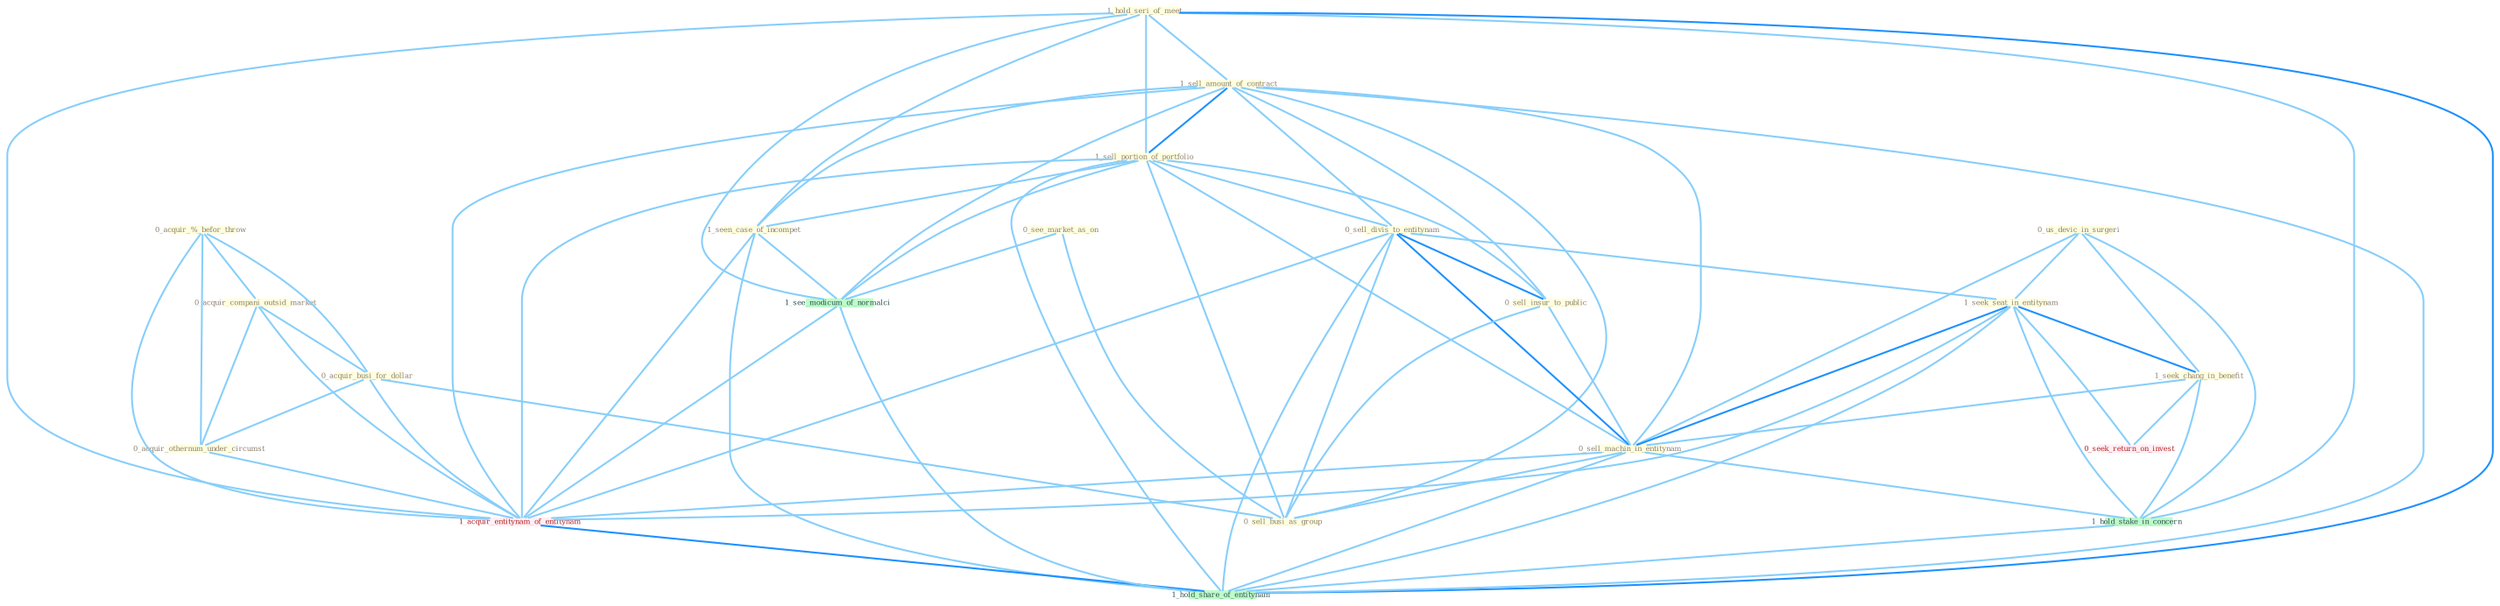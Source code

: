 Graph G{ 
    node
    [shape=polygon,style=filled,width=.5,height=.06,color="#BDFCC9",fixedsize=true,fontsize=4,
    fontcolor="#2f4f4f"];
    {node
    [color="#ffffe0", fontcolor="#8b7d6b"] "1_hold_seri_of_meet " "0_us_devic_in_surgeri " "0_see_market_as_on " "1_sell_amount_of_contract " "1_sell_portion_of_portfolio " "0_acquir_%_befor_throw " "0_acquir_compani_outsid_market " "0_sell_divis_to_entitynam " "1_seen_case_of_incompet " "1_seek_seat_in_entitynam " "1_seek_chang_in_benefit " "0_acquir_busi_for_dollar " "0_sell_insur_to_public " "0_sell_machin_in_entitynam " "0_sell_busi_as_group " "0_acquir_othernum_under_circumst "}
{node [color="#fff0f5", fontcolor="#b22222"] "0_seek_return_on_invest " "1_acquir_entitynam_of_entitynam "}
edge [color="#B0E2FF"];

	"1_hold_seri_of_meet " -- "1_sell_amount_of_contract " [w="1", color="#87cefa" ];
	"1_hold_seri_of_meet " -- "1_sell_portion_of_portfolio " [w="1", color="#87cefa" ];
	"1_hold_seri_of_meet " -- "1_seen_case_of_incompet " [w="1", color="#87cefa" ];
	"1_hold_seri_of_meet " -- "1_hold_stake_in_concern " [w="1", color="#87cefa" ];
	"1_hold_seri_of_meet " -- "1_see_modicum_of_normalci " [w="1", color="#87cefa" ];
	"1_hold_seri_of_meet " -- "1_acquir_entitynam_of_entitynam " [w="1", color="#87cefa" ];
	"1_hold_seri_of_meet " -- "1_hold_share_of_entitynam " [w="2", color="#1e90ff" , len=0.8];
	"0_us_devic_in_surgeri " -- "1_seek_seat_in_entitynam " [w="1", color="#87cefa" ];
	"0_us_devic_in_surgeri " -- "1_seek_chang_in_benefit " [w="1", color="#87cefa" ];
	"0_us_devic_in_surgeri " -- "0_sell_machin_in_entitynam " [w="1", color="#87cefa" ];
	"0_us_devic_in_surgeri " -- "1_hold_stake_in_concern " [w="1", color="#87cefa" ];
	"0_see_market_as_on " -- "0_sell_busi_as_group " [w="1", color="#87cefa" ];
	"0_see_market_as_on " -- "1_see_modicum_of_normalci " [w="1", color="#87cefa" ];
	"1_sell_amount_of_contract " -- "1_sell_portion_of_portfolio " [w="2", color="#1e90ff" , len=0.8];
	"1_sell_amount_of_contract " -- "0_sell_divis_to_entitynam " [w="1", color="#87cefa" ];
	"1_sell_amount_of_contract " -- "1_seen_case_of_incompet " [w="1", color="#87cefa" ];
	"1_sell_amount_of_contract " -- "0_sell_insur_to_public " [w="1", color="#87cefa" ];
	"1_sell_amount_of_contract " -- "0_sell_machin_in_entitynam " [w="1", color="#87cefa" ];
	"1_sell_amount_of_contract " -- "0_sell_busi_as_group " [w="1", color="#87cefa" ];
	"1_sell_amount_of_contract " -- "1_see_modicum_of_normalci " [w="1", color="#87cefa" ];
	"1_sell_amount_of_contract " -- "1_acquir_entitynam_of_entitynam " [w="1", color="#87cefa" ];
	"1_sell_amount_of_contract " -- "1_hold_share_of_entitynam " [w="1", color="#87cefa" ];
	"1_sell_portion_of_portfolio " -- "0_sell_divis_to_entitynam " [w="1", color="#87cefa" ];
	"1_sell_portion_of_portfolio " -- "1_seen_case_of_incompet " [w="1", color="#87cefa" ];
	"1_sell_portion_of_portfolio " -- "0_sell_insur_to_public " [w="1", color="#87cefa" ];
	"1_sell_portion_of_portfolio " -- "0_sell_machin_in_entitynam " [w="1", color="#87cefa" ];
	"1_sell_portion_of_portfolio " -- "0_sell_busi_as_group " [w="1", color="#87cefa" ];
	"1_sell_portion_of_portfolio " -- "1_see_modicum_of_normalci " [w="1", color="#87cefa" ];
	"1_sell_portion_of_portfolio " -- "1_acquir_entitynam_of_entitynam " [w="1", color="#87cefa" ];
	"1_sell_portion_of_portfolio " -- "1_hold_share_of_entitynam " [w="1", color="#87cefa" ];
	"0_acquir_%_befor_throw " -- "0_acquir_compani_outsid_market " [w="1", color="#87cefa" ];
	"0_acquir_%_befor_throw " -- "0_acquir_busi_for_dollar " [w="1", color="#87cefa" ];
	"0_acquir_%_befor_throw " -- "0_acquir_othernum_under_circumst " [w="1", color="#87cefa" ];
	"0_acquir_%_befor_throw " -- "1_acquir_entitynam_of_entitynam " [w="1", color="#87cefa" ];
	"0_acquir_compani_outsid_market " -- "0_acquir_busi_for_dollar " [w="1", color="#87cefa" ];
	"0_acquir_compani_outsid_market " -- "0_acquir_othernum_under_circumst " [w="1", color="#87cefa" ];
	"0_acquir_compani_outsid_market " -- "1_acquir_entitynam_of_entitynam " [w="1", color="#87cefa" ];
	"0_sell_divis_to_entitynam " -- "1_seek_seat_in_entitynam " [w="1", color="#87cefa" ];
	"0_sell_divis_to_entitynam " -- "0_sell_insur_to_public " [w="2", color="#1e90ff" , len=0.8];
	"0_sell_divis_to_entitynam " -- "0_sell_machin_in_entitynam " [w="2", color="#1e90ff" , len=0.8];
	"0_sell_divis_to_entitynam " -- "0_sell_busi_as_group " [w="1", color="#87cefa" ];
	"0_sell_divis_to_entitynam " -- "1_acquir_entitynam_of_entitynam " [w="1", color="#87cefa" ];
	"0_sell_divis_to_entitynam " -- "1_hold_share_of_entitynam " [w="1", color="#87cefa" ];
	"1_seen_case_of_incompet " -- "1_see_modicum_of_normalci " [w="1", color="#87cefa" ];
	"1_seen_case_of_incompet " -- "1_acquir_entitynam_of_entitynam " [w="1", color="#87cefa" ];
	"1_seen_case_of_incompet " -- "1_hold_share_of_entitynam " [w="1", color="#87cefa" ];
	"1_seek_seat_in_entitynam " -- "1_seek_chang_in_benefit " [w="2", color="#1e90ff" , len=0.8];
	"1_seek_seat_in_entitynam " -- "0_sell_machin_in_entitynam " [w="2", color="#1e90ff" , len=0.8];
	"1_seek_seat_in_entitynam " -- "1_hold_stake_in_concern " [w="1", color="#87cefa" ];
	"1_seek_seat_in_entitynam " -- "0_seek_return_on_invest " [w="1", color="#87cefa" ];
	"1_seek_seat_in_entitynam " -- "1_acquir_entitynam_of_entitynam " [w="1", color="#87cefa" ];
	"1_seek_seat_in_entitynam " -- "1_hold_share_of_entitynam " [w="1", color="#87cefa" ];
	"1_seek_chang_in_benefit " -- "0_sell_machin_in_entitynam " [w="1", color="#87cefa" ];
	"1_seek_chang_in_benefit " -- "1_hold_stake_in_concern " [w="1", color="#87cefa" ];
	"1_seek_chang_in_benefit " -- "0_seek_return_on_invest " [w="1", color="#87cefa" ];
	"0_acquir_busi_for_dollar " -- "0_sell_busi_as_group " [w="1", color="#87cefa" ];
	"0_acquir_busi_for_dollar " -- "0_acquir_othernum_under_circumst " [w="1", color="#87cefa" ];
	"0_acquir_busi_for_dollar " -- "1_acquir_entitynam_of_entitynam " [w="1", color="#87cefa" ];
	"0_sell_insur_to_public " -- "0_sell_machin_in_entitynam " [w="1", color="#87cefa" ];
	"0_sell_insur_to_public " -- "0_sell_busi_as_group " [w="1", color="#87cefa" ];
	"0_sell_machin_in_entitynam " -- "0_sell_busi_as_group " [w="1", color="#87cefa" ];
	"0_sell_machin_in_entitynam " -- "1_hold_stake_in_concern " [w="1", color="#87cefa" ];
	"0_sell_machin_in_entitynam " -- "1_acquir_entitynam_of_entitynam " [w="1", color="#87cefa" ];
	"0_sell_machin_in_entitynam " -- "1_hold_share_of_entitynam " [w="1", color="#87cefa" ];
	"0_acquir_othernum_under_circumst " -- "1_acquir_entitynam_of_entitynam " [w="1", color="#87cefa" ];
	"1_hold_stake_in_concern " -- "1_hold_share_of_entitynam " [w="1", color="#87cefa" ];
	"1_see_modicum_of_normalci " -- "1_acquir_entitynam_of_entitynam " [w="1", color="#87cefa" ];
	"1_see_modicum_of_normalci " -- "1_hold_share_of_entitynam " [w="1", color="#87cefa" ];
	"1_acquir_entitynam_of_entitynam " -- "1_hold_share_of_entitynam " [w="2", color="#1e90ff" , len=0.8];
}